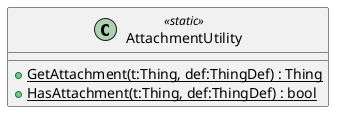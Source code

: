 @startuml
class AttachmentUtility <<static>> {
    + {static} GetAttachment(t:Thing, def:ThingDef) : Thing
    + {static} HasAttachment(t:Thing, def:ThingDef) : bool
}
@enduml

